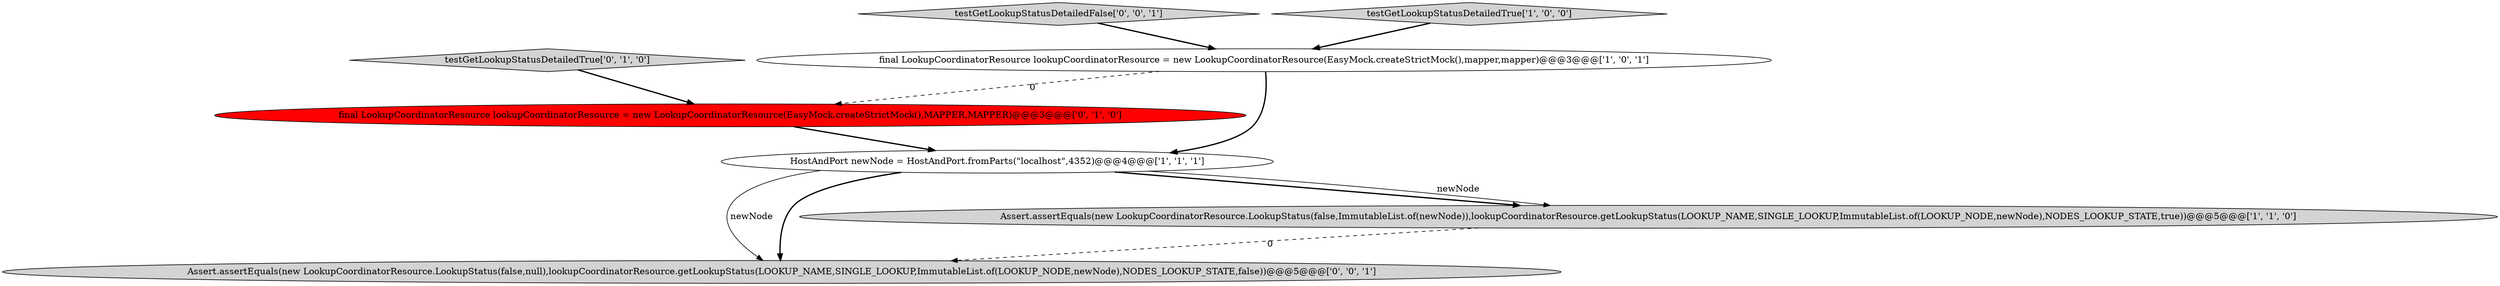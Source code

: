 digraph {
2 [style = filled, label = "final LookupCoordinatorResource lookupCoordinatorResource = new LookupCoordinatorResource(EasyMock.createStrictMock(),mapper,mapper)@@@3@@@['1', '0', '1']", fillcolor = white, shape = ellipse image = "AAA0AAABBB1BBB"];
0 [style = filled, label = "HostAndPort newNode = HostAndPort.fromParts(\"localhost\",4352)@@@4@@@['1', '1', '1']", fillcolor = white, shape = ellipse image = "AAA0AAABBB1BBB"];
5 [style = filled, label = "testGetLookupStatusDetailedTrue['0', '1', '0']", fillcolor = lightgray, shape = diamond image = "AAA0AAABBB2BBB"];
4 [style = filled, label = "final LookupCoordinatorResource lookupCoordinatorResource = new LookupCoordinatorResource(EasyMock.createStrictMock(),MAPPER,MAPPER)@@@3@@@['0', '1', '0']", fillcolor = red, shape = ellipse image = "AAA1AAABBB2BBB"];
6 [style = filled, label = "Assert.assertEquals(new LookupCoordinatorResource.LookupStatus(false,null),lookupCoordinatorResource.getLookupStatus(LOOKUP_NAME,SINGLE_LOOKUP,ImmutableList.of(LOOKUP_NODE,newNode),NODES_LOOKUP_STATE,false))@@@5@@@['0', '0', '1']", fillcolor = lightgray, shape = ellipse image = "AAA0AAABBB3BBB"];
7 [style = filled, label = "testGetLookupStatusDetailedFalse['0', '0', '1']", fillcolor = lightgray, shape = diamond image = "AAA0AAABBB3BBB"];
3 [style = filled, label = "testGetLookupStatusDetailedTrue['1', '0', '0']", fillcolor = lightgray, shape = diamond image = "AAA0AAABBB1BBB"];
1 [style = filled, label = "Assert.assertEquals(new LookupCoordinatorResource.LookupStatus(false,ImmutableList.of(newNode)),lookupCoordinatorResource.getLookupStatus(LOOKUP_NAME,SINGLE_LOOKUP,ImmutableList.of(LOOKUP_NODE,newNode),NODES_LOOKUP_STATE,true))@@@5@@@['1', '1', '0']", fillcolor = lightgray, shape = ellipse image = "AAA0AAABBB1BBB"];
2->0 [style = bold, label=""];
0->6 [style = solid, label="newNode"];
3->2 [style = bold, label=""];
0->6 [style = bold, label=""];
7->2 [style = bold, label=""];
0->1 [style = bold, label=""];
0->1 [style = solid, label="newNode"];
1->6 [style = dashed, label="0"];
5->4 [style = bold, label=""];
4->0 [style = bold, label=""];
2->4 [style = dashed, label="0"];
}
